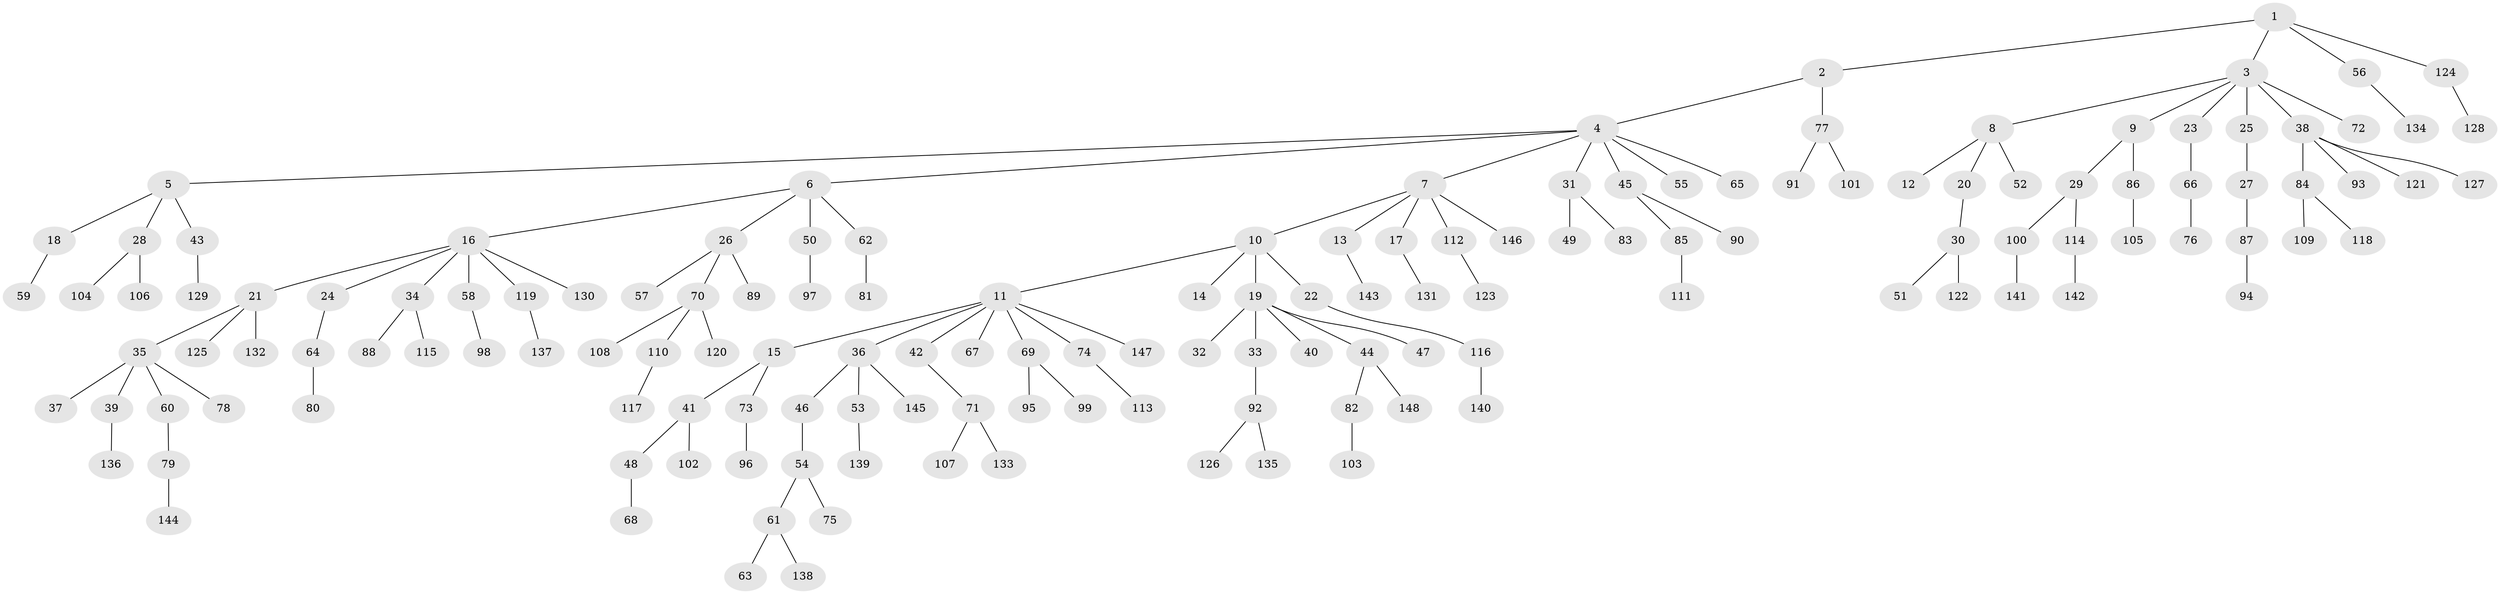// Generated by graph-tools (version 1.1) at 2025/11/02/27/25 16:11:28]
// undirected, 148 vertices, 147 edges
graph export_dot {
graph [start="1"]
  node [color=gray90,style=filled];
  1;
  2;
  3;
  4;
  5;
  6;
  7;
  8;
  9;
  10;
  11;
  12;
  13;
  14;
  15;
  16;
  17;
  18;
  19;
  20;
  21;
  22;
  23;
  24;
  25;
  26;
  27;
  28;
  29;
  30;
  31;
  32;
  33;
  34;
  35;
  36;
  37;
  38;
  39;
  40;
  41;
  42;
  43;
  44;
  45;
  46;
  47;
  48;
  49;
  50;
  51;
  52;
  53;
  54;
  55;
  56;
  57;
  58;
  59;
  60;
  61;
  62;
  63;
  64;
  65;
  66;
  67;
  68;
  69;
  70;
  71;
  72;
  73;
  74;
  75;
  76;
  77;
  78;
  79;
  80;
  81;
  82;
  83;
  84;
  85;
  86;
  87;
  88;
  89;
  90;
  91;
  92;
  93;
  94;
  95;
  96;
  97;
  98;
  99;
  100;
  101;
  102;
  103;
  104;
  105;
  106;
  107;
  108;
  109;
  110;
  111;
  112;
  113;
  114;
  115;
  116;
  117;
  118;
  119;
  120;
  121;
  122;
  123;
  124;
  125;
  126;
  127;
  128;
  129;
  130;
  131;
  132;
  133;
  134;
  135;
  136;
  137;
  138;
  139;
  140;
  141;
  142;
  143;
  144;
  145;
  146;
  147;
  148;
  1 -- 2;
  1 -- 3;
  1 -- 56;
  1 -- 124;
  2 -- 4;
  2 -- 77;
  3 -- 8;
  3 -- 9;
  3 -- 23;
  3 -- 25;
  3 -- 38;
  3 -- 72;
  4 -- 5;
  4 -- 6;
  4 -- 7;
  4 -- 31;
  4 -- 45;
  4 -- 55;
  4 -- 65;
  5 -- 18;
  5 -- 28;
  5 -- 43;
  6 -- 16;
  6 -- 26;
  6 -- 50;
  6 -- 62;
  7 -- 10;
  7 -- 13;
  7 -- 17;
  7 -- 112;
  7 -- 146;
  8 -- 12;
  8 -- 20;
  8 -- 52;
  9 -- 29;
  9 -- 86;
  10 -- 11;
  10 -- 14;
  10 -- 19;
  10 -- 22;
  11 -- 15;
  11 -- 36;
  11 -- 42;
  11 -- 67;
  11 -- 69;
  11 -- 74;
  11 -- 147;
  13 -- 143;
  15 -- 41;
  15 -- 73;
  16 -- 21;
  16 -- 24;
  16 -- 34;
  16 -- 58;
  16 -- 119;
  16 -- 130;
  17 -- 131;
  18 -- 59;
  19 -- 32;
  19 -- 33;
  19 -- 40;
  19 -- 44;
  19 -- 47;
  20 -- 30;
  21 -- 35;
  21 -- 125;
  21 -- 132;
  22 -- 116;
  23 -- 66;
  24 -- 64;
  25 -- 27;
  26 -- 57;
  26 -- 70;
  26 -- 89;
  27 -- 87;
  28 -- 104;
  28 -- 106;
  29 -- 100;
  29 -- 114;
  30 -- 51;
  30 -- 122;
  31 -- 49;
  31 -- 83;
  33 -- 92;
  34 -- 88;
  34 -- 115;
  35 -- 37;
  35 -- 39;
  35 -- 60;
  35 -- 78;
  36 -- 46;
  36 -- 53;
  36 -- 145;
  38 -- 84;
  38 -- 93;
  38 -- 121;
  38 -- 127;
  39 -- 136;
  41 -- 48;
  41 -- 102;
  42 -- 71;
  43 -- 129;
  44 -- 82;
  44 -- 148;
  45 -- 85;
  45 -- 90;
  46 -- 54;
  48 -- 68;
  50 -- 97;
  53 -- 139;
  54 -- 61;
  54 -- 75;
  56 -- 134;
  58 -- 98;
  60 -- 79;
  61 -- 63;
  61 -- 138;
  62 -- 81;
  64 -- 80;
  66 -- 76;
  69 -- 95;
  69 -- 99;
  70 -- 108;
  70 -- 110;
  70 -- 120;
  71 -- 107;
  71 -- 133;
  73 -- 96;
  74 -- 113;
  77 -- 91;
  77 -- 101;
  79 -- 144;
  82 -- 103;
  84 -- 109;
  84 -- 118;
  85 -- 111;
  86 -- 105;
  87 -- 94;
  92 -- 126;
  92 -- 135;
  100 -- 141;
  110 -- 117;
  112 -- 123;
  114 -- 142;
  116 -- 140;
  119 -- 137;
  124 -- 128;
}
